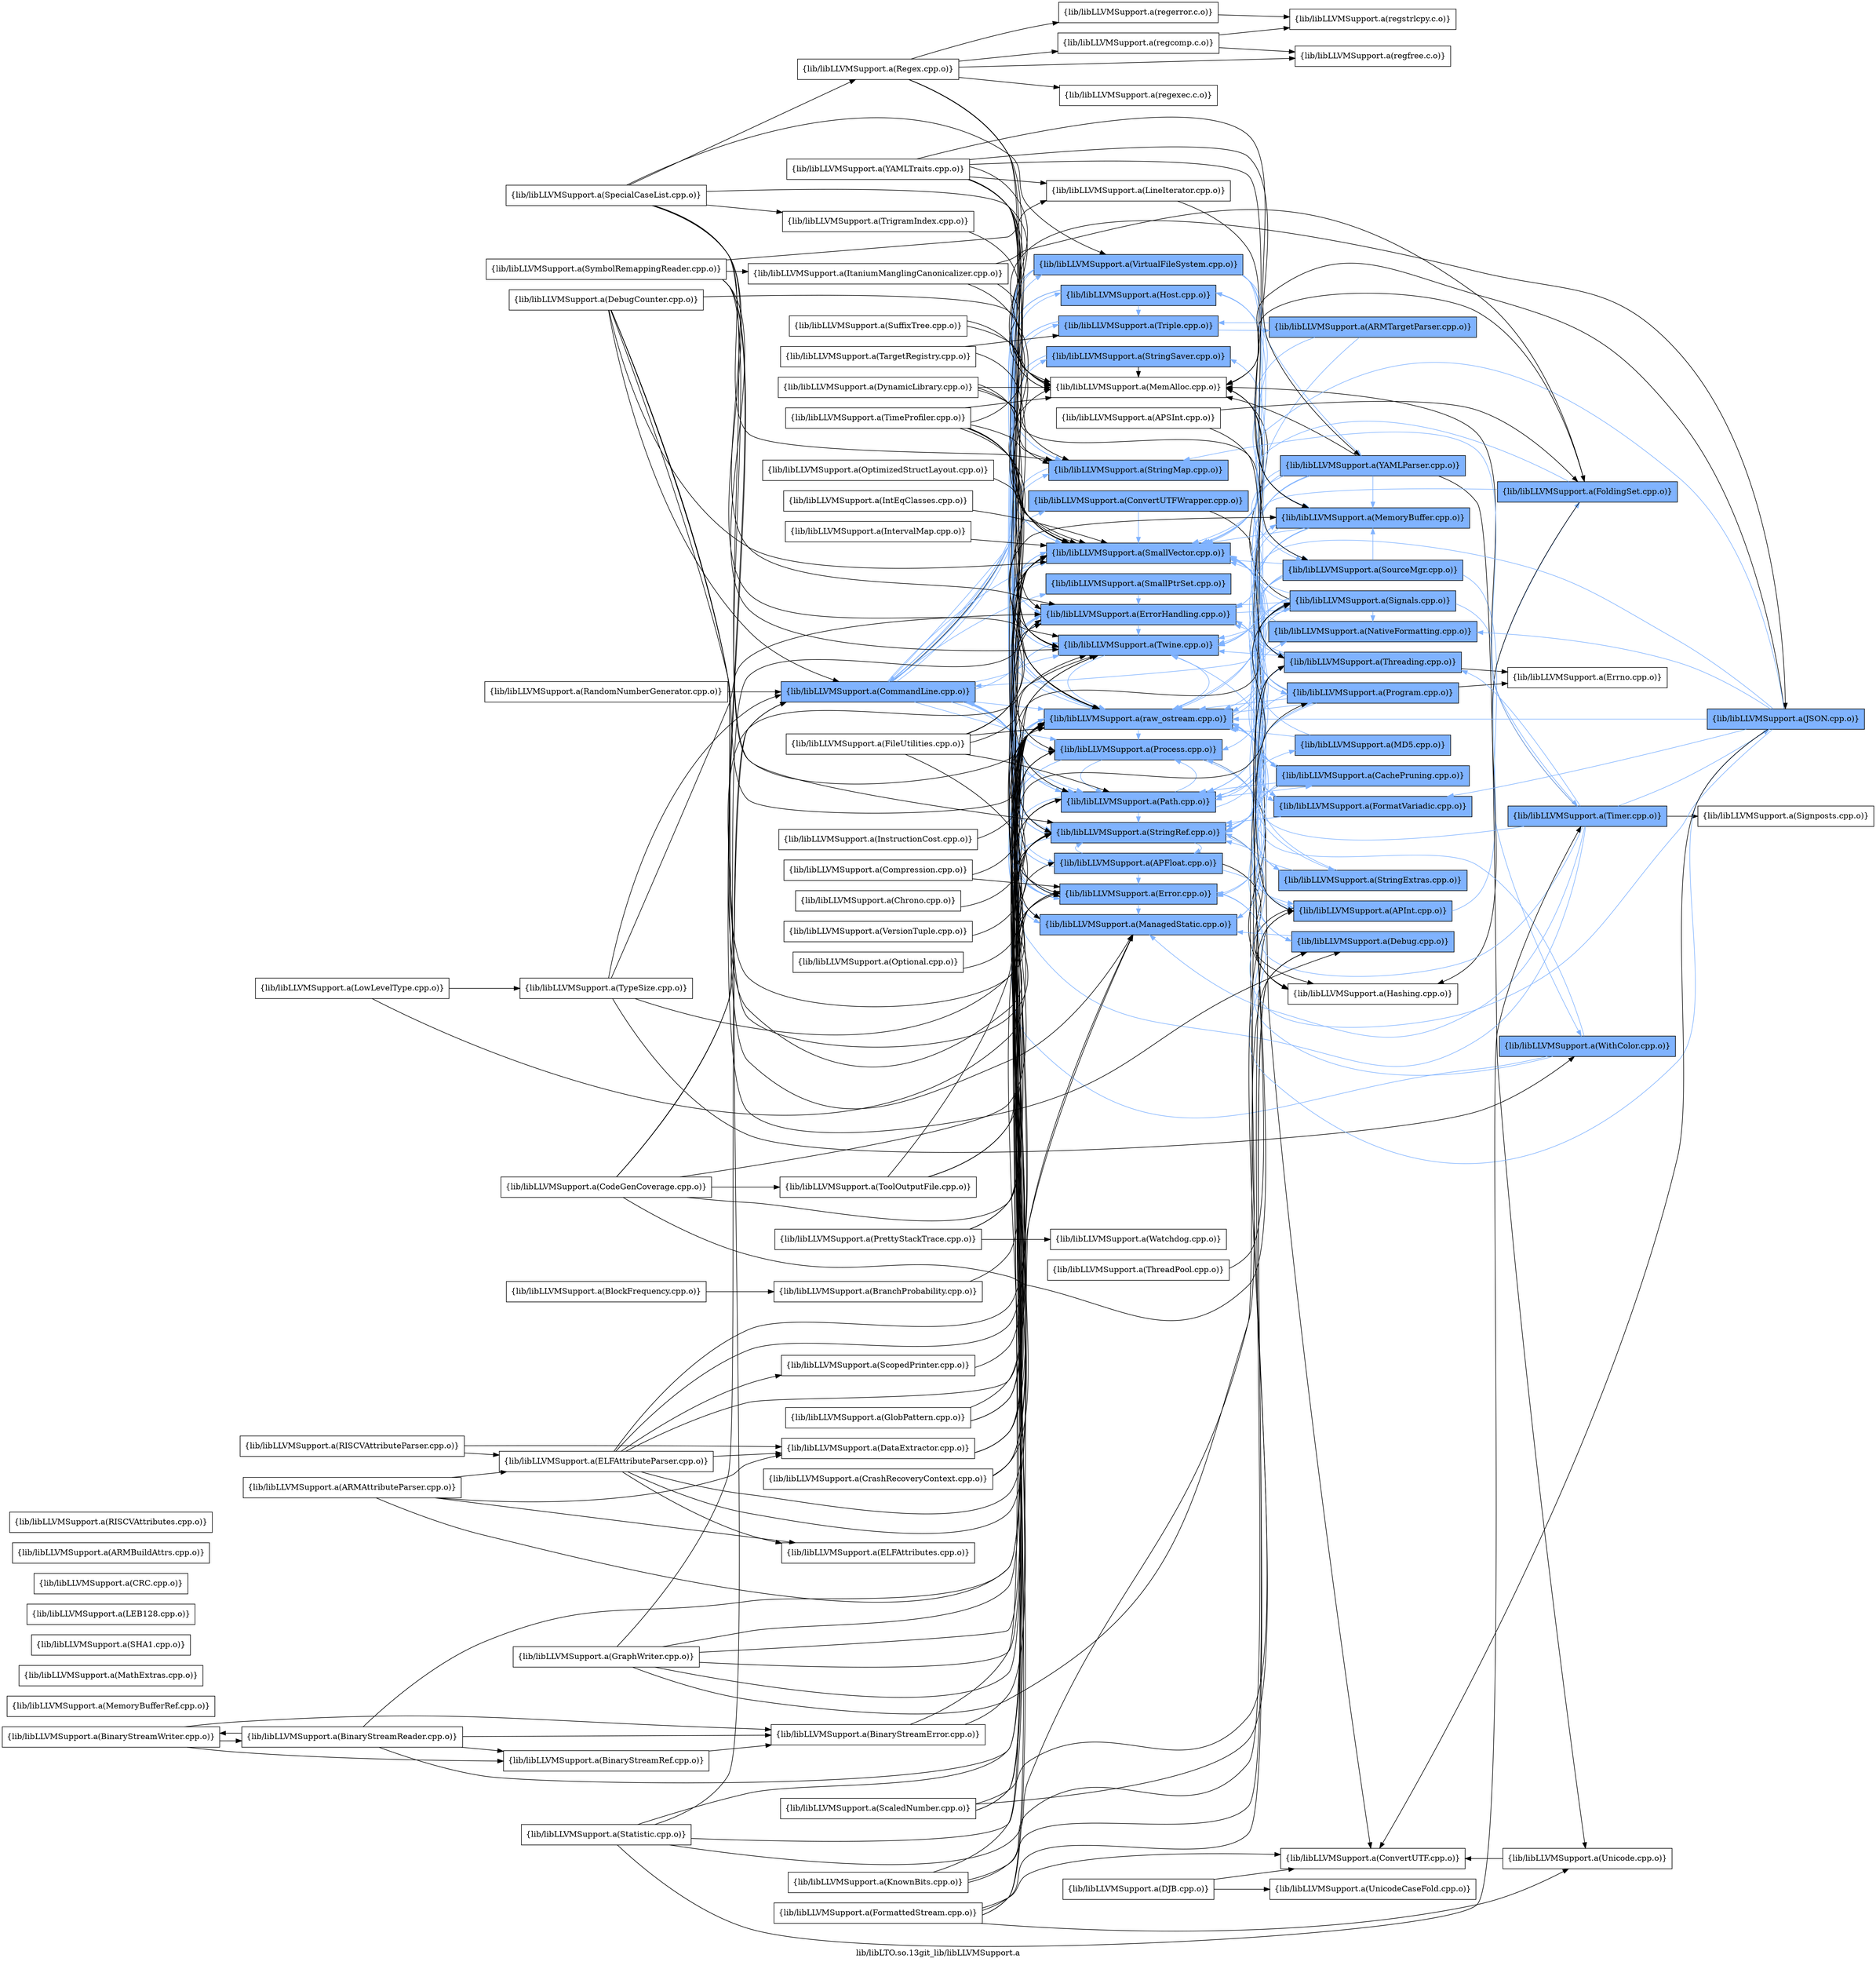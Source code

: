 digraph "lib/libLTO.so.13git_lib/libLLVMSupport.a" {
	label="lib/libLTO.so.13git_lib/libLLVMSupport.a";
	rankdir=LR;
	{ rank=same; Node0x560eadb33e38;  }
	{ rank=same; Node0x560eadb32808; Node0x560eadb35cd8; Node0x560eadb42a28; Node0x560eadb3d988; Node0x560eadb38668; Node0x560eadb37858; Node0x560eadb39e28; Node0x560eadb3be08; Node0x560eadb3cb78; Node0x560eadb3c358; Node0x560eadb4c9d8; Node0x560eadb3d078; Node0x560eadb3ca88; Node0x560eadb323a8; Node0x560eadb300f8; Node0x560eadb3a288; Node0x560eadb3a968; Node0x560eadb3ac38;  }
	{ rank=same; Node0x560eadb325d8; Node0x560eadb3f648; Node0x560eadb36868; Node0x560eadb36d18; Node0x560eadb3ca38; Node0x560eadb54598; Node0x560eadb3c4e8; Node0x560eadb309b8; Node0x560eadb3bae8; Node0x560eadb3b728; Node0x560eadb31728; Node0x560eadb3d1b8; Node0x560eadb3a788; Node0x560eadb3bc28; Node0x560eadb3aa58; Node0x560eadb3d2f8;  }
	{ rank=same; Node0x560eadb3eab8; Node0x560eadb3bb88; Node0x560eadb3c7b8; Node0x560eadb31cc8; Node0x560eadb32b28;  }
	{ rank=same; Node0x560eadb33e38;  }
	{ rank=same; Node0x560eadb32808; Node0x560eadb35cd8; Node0x560eadb42a28; Node0x560eadb3d988; Node0x560eadb38668; Node0x560eadb37858; Node0x560eadb39e28; Node0x560eadb3be08; Node0x560eadb3cb78; Node0x560eadb3c358; Node0x560eadb4c9d8; Node0x560eadb3d078; Node0x560eadb3ca88; Node0x560eadb323a8; Node0x560eadb300f8; Node0x560eadb3a288; Node0x560eadb3a968; Node0x560eadb3ac38;  }
	{ rank=same; Node0x560eadb325d8; Node0x560eadb3f648; Node0x560eadb36868; Node0x560eadb36d18; Node0x560eadb3ca38; Node0x560eadb54598; Node0x560eadb3c4e8; Node0x560eadb309b8; Node0x560eadb3bae8; Node0x560eadb3b728; Node0x560eadb31728; Node0x560eadb3d1b8; Node0x560eadb3a788; Node0x560eadb3bc28; Node0x560eadb3aa58; Node0x560eadb3d2f8;  }
	{ rank=same; Node0x560eadb3eab8; Node0x560eadb3bb88; Node0x560eadb3c7b8; Node0x560eadb31cc8; Node0x560eadb32b28;  }

	Node0x560eadb33e38 [shape=record,shape=box,group=1,style=filled,fillcolor="0.600000 0.5 1",label="{lib/libLLVMSupport.a(CommandLine.cpp.o)}"];
	Node0x560eadb33e38 -> Node0x560eadb32808[color="0.600000 0.5 1"];
	Node0x560eadb33e38 -> Node0x560eadb35cd8[color="0.600000 0.5 1"];
	Node0x560eadb33e38 -> Node0x560eadb42a28[color="0.600000 0.5 1"];
	Node0x560eadb33e38 -> Node0x560eadb3d988[color="0.600000 0.5 1"];
	Node0x560eadb33e38 -> Node0x560eadb38668[color="0.600000 0.5 1"];
	Node0x560eadb33e38 -> Node0x560eadb37858;
	Node0x560eadb33e38 -> Node0x560eadb39e28[color="0.600000 0.5 1"];
	Node0x560eadb33e38 -> Node0x560eadb3be08[color="0.600000 0.5 1"];
	Node0x560eadb33e38 -> Node0x560eadb3cb78[color="0.600000 0.5 1"];
	Node0x560eadb33e38 -> Node0x560eadb3c358[color="0.600000 0.5 1"];
	Node0x560eadb33e38 -> Node0x560eadb4c9d8[color="0.600000 0.5 1"];
	Node0x560eadb33e38 -> Node0x560eadb3d078[color="0.600000 0.5 1"];
	Node0x560eadb33e38 -> Node0x560eadb3ca88[color="0.600000 0.5 1"];
	Node0x560eadb33e38 -> Node0x560eadb323a8[color="0.600000 0.5 1"];
	Node0x560eadb33e38 -> Node0x560eadb300f8[color="0.600000 0.5 1"];
	Node0x560eadb33e38 -> Node0x560eadb3a288[color="0.600000 0.5 1"];
	Node0x560eadb33e38 -> Node0x560eadb3a968[color="0.600000 0.5 1"];
	Node0x560eadb33e38 -> Node0x560eadb3ac38[color="0.600000 0.5 1"];
	Node0x560eadb35cd8 [shape=record,shape=box,group=1,style=filled,fillcolor="0.600000 0.5 1",label="{lib/libLLVMSupport.a(Error.cpp.o)}"];
	Node0x560eadb35cd8 -> Node0x560eadb3d988[color="0.600000 0.5 1"];
	Node0x560eadb35cd8 -> Node0x560eadb38668[color="0.600000 0.5 1"];
	Node0x560eadb35cd8 -> Node0x560eadb3be08[color="0.600000 0.5 1"];
	Node0x560eadb35cd8 -> Node0x560eadb3ca88[color="0.600000 0.5 1"];
	Node0x560eadb35cd8 -> Node0x560eadb300f8[color="0.600000 0.5 1"];
	Node0x560eadb3d988 [shape=record,shape=box,group=1,style=filled,fillcolor="0.600000 0.5 1",label="{lib/libLLVMSupport.a(ErrorHandling.cpp.o)}"];
	Node0x560eadb3d988 -> Node0x560eadb36d18[color="0.600000 0.5 1"];
	Node0x560eadb3d988 -> Node0x560eadb3ca88[color="0.600000 0.5 1"];
	Node0x560eadb3d988 -> Node0x560eadb300f8[color="0.600000 0.5 1"];
	Node0x560eadb3d988 -> Node0x560eadb3ca38[color="0.600000 0.5 1"];
	Node0x560eadb37858 [shape=record,shape=box,group=0,label="{lib/libLLVMSupport.a(MemAlloc.cpp.o)}"];
	Node0x560eadb3bae8 [shape=record,shape=box,group=1,style=filled,fillcolor="0.600000 0.5 1",label="{lib/libLLVMSupport.a(MemoryBuffer.cpp.o)}"];
	Node0x560eadb3bae8 -> Node0x560eadb35cd8[color="0.600000 0.5 1"];
	Node0x560eadb3bae8 -> Node0x560eadb3be08[color="0.600000 0.5 1"];
	Node0x560eadb3bae8 -> Node0x560eadb3ca88[color="0.600000 0.5 1"];
	Node0x560eadb3bae8 -> Node0x560eadb3a968[color="0.600000 0.5 1"];
	Node0x560eadb3bae8 -> Node0x560eadb3ac38[color="0.600000 0.5 1"];
	Node0x560eadb3bae8 -> Node0x560eadb3bc28[color="0.600000 0.5 1"];
	Node0x560eadb3b818 [shape=record,shape=box,group=0,label="{lib/libLLVMSupport.a(MemoryBufferRef.cpp.o)}"];
	Node0x560eadb3be08 [shape=record,shape=box,group=1,style=filled,fillcolor="0.600000 0.5 1",label="{lib/libLLVMSupport.a(SmallVector.cpp.o)}"];
	Node0x560eadb3be08 -> Node0x560eadb3d988[color="0.600000 0.5 1"];
	Node0x560eadb3d2f8 [shape=record,shape=box,group=1,style=filled,fillcolor="0.600000 0.5 1",label="{lib/libLLVMSupport.a(StringExtras.cpp.o)}"];
	Node0x560eadb3d2f8 -> Node0x560eadb3be08[color="0.600000 0.5 1"];
	Node0x560eadb3d2f8 -> Node0x560eadb4c9d8[color="0.600000 0.5 1"];
	Node0x560eadb3d2f8 -> Node0x560eadb300f8[color="0.600000 0.5 1"];
	Node0x560eadb3cb78 [shape=record,shape=box,group=1,style=filled,fillcolor="0.600000 0.5 1",label="{lib/libLLVMSupport.a(StringMap.cpp.o)}"];
	Node0x560eadb3cb78 -> Node0x560eadb3d988[color="0.600000 0.5 1"];
	Node0x560eadb300f8 [shape=record,shape=box,group=1,style=filled,fillcolor="0.600000 0.5 1",label="{lib/libLLVMSupport.a(raw_ostream.cpp.o)}"];
	Node0x560eadb300f8 -> Node0x560eadb35cd8[color="0.600000 0.5 1"];
	Node0x560eadb300f8 -> Node0x560eadb3d988[color="0.600000 0.5 1"];
	Node0x560eadb300f8 -> Node0x560eadb3d1b8[color="0.600000 0.5 1"];
	Node0x560eadb300f8 -> Node0x560eadb3a788[color="0.600000 0.5 1"];
	Node0x560eadb300f8 -> Node0x560eadb3be08[color="0.600000 0.5 1"];
	Node0x560eadb300f8 -> Node0x560eadb3ca88[color="0.600000 0.5 1"];
	Node0x560eadb300f8 -> Node0x560eadb3a968[color="0.600000 0.5 1"];
	Node0x560eadb300f8 -> Node0x560eadb3ac38[color="0.600000 0.5 1"];
	Node0x560eadb300f8 -> Node0x560eadb3bc28[color="0.600000 0.5 1"];
	Node0x560eadb3f648 [shape=record,shape=box,group=1,style=filled,fillcolor="0.600000 0.5 1",label="{lib/libLLVMSupport.a(APInt.cpp.o)}"];
	Node0x560eadb3f648 -> Node0x560eadb3eab8[color="0.600000 0.5 1"];
	Node0x560eadb3f648 -> Node0x560eadb36868;
	Node0x560eadb3f648 -> Node0x560eadb3be08[color="0.600000 0.5 1"];
	Node0x560eadb3f648 -> Node0x560eadb300f8[color="0.600000 0.5 1"];
	Node0x560eadb4c9d8 [shape=record,shape=box,group=1,style=filled,fillcolor="0.600000 0.5 1",label="{lib/libLLVMSupport.a(StringRef.cpp.o)}"];
	Node0x560eadb4c9d8 -> Node0x560eadb35cd8[color="0.600000 0.5 1"];
	Node0x560eadb4c9d8 -> Node0x560eadb42a28[color="0.600000 0.5 1"];
	Node0x560eadb4c9d8 -> Node0x560eadb3f648[color="0.600000 0.5 1"];
	Node0x560eadb4c9d8 -> Node0x560eadb36868;
	Node0x560eadb4c9d8 -> Node0x560eadb3be08[color="0.600000 0.5 1"];
	Node0x560eadb3ca88 [shape=record,shape=box,group=1,style=filled,fillcolor="0.600000 0.5 1",label="{lib/libLLVMSupport.a(Twine.cpp.o)}"];
	Node0x560eadb3ca88 -> Node0x560eadb3be08[color="0.600000 0.5 1"];
	Node0x560eadb3ca88 -> Node0x560eadb300f8[color="0.600000 0.5 1"];
	Node0x560eadb3d078 [shape=record,shape=box,group=1,style=filled,fillcolor="0.600000 0.5 1",label="{lib/libLLVMSupport.a(Triple.cpp.o)}"];
	Node0x560eadb3d078 -> Node0x560eadb3be08[color="0.600000 0.5 1"];
	Node0x560eadb3d078 -> Node0x560eadb4c9d8[color="0.600000 0.5 1"];
	Node0x560eadb3d078 -> Node0x560eadb3c4e8[color="0.600000 0.5 1"];
	Node0x560eadb3d078 -> Node0x560eadb3ca88[color="0.600000 0.5 1"];
	Node0x560eadb42a28 [shape=record,shape=box,group=1,style=filled,fillcolor="0.600000 0.5 1",label="{lib/libLLVMSupport.a(APFloat.cpp.o)}"];
	Node0x560eadb42a28 -> Node0x560eadb35cd8[color="0.600000 0.5 1"];
	Node0x560eadb42a28 -> Node0x560eadb3f648[color="0.600000 0.5 1"];
	Node0x560eadb42a28 -> Node0x560eadb36868;
	Node0x560eadb42a28 -> Node0x560eadb3be08[color="0.600000 0.5 1"];
	Node0x560eadb42a28 -> Node0x560eadb4c9d8[color="0.600000 0.5 1"];
	Node0x560eadb42a28 -> Node0x560eadb300f8[color="0.600000 0.5 1"];
	Node0x560eadb35d28 [shape=record,shape=box,group=0,label="{lib/libLLVMSupport.a(KnownBits.cpp.o)}"];
	Node0x560eadb35d28 -> Node0x560eadb36d18;
	Node0x560eadb35d28 -> Node0x560eadb3f648;
	Node0x560eadb35d28 -> Node0x560eadb300f8;
	Node0x560eadb39e28 [shape=record,shape=box,group=1,style=filled,fillcolor="0.600000 0.5 1",label="{lib/libLLVMSupport.a(SmallPtrSet.cpp.o)}"];
	Node0x560eadb39e28 -> Node0x560eadb3d988[color="0.600000 0.5 1"];
	Node0x560eadb33258 [shape=record,shape=box,group=0,label="{lib/libLLVMSupport.a(TypeSize.cpp.o)}"];
	Node0x560eadb33258 -> Node0x560eadb33e38;
	Node0x560eadb33258 -> Node0x560eadb3d988;
	Node0x560eadb33258 -> Node0x560eadb31cc8;
	Node0x560eadb33258 -> Node0x560eadb300f8;
	Node0x560eadb36d18 [shape=record,shape=box,group=1,style=filled,fillcolor="0.600000 0.5 1",label="{lib/libLLVMSupport.a(Debug.cpp.o)}"];
	Node0x560eadb36d18 -> Node0x560eadb38668[color="0.600000 0.5 1"];
	Node0x560eadb36d18 -> Node0x560eadb300f8[color="0.600000 0.5 1"];
	Node0x560eadb38668 [shape=record,shape=box,group=1,style=filled,fillcolor="0.600000 0.5 1",label="{lib/libLLVMSupport.a(ManagedStatic.cpp.o)}"];
	Node0x560eadb38668 -> Node0x560eadb54598[color="0.600000 0.5 1"];
	Node0x560eadb3ee78 [shape=record,shape=box,group=0,label="{lib/libLLVMSupport.a(BranchProbability.cpp.o)}"];
	Node0x560eadb3ee78 -> Node0x560eadb300f8;
	Node0x560eadb38d48 [shape=record,shape=box,group=0,label="{lib/libLLVMSupport.a(LowLevelType.cpp.o)}"];
	Node0x560eadb38d48 -> Node0x560eadb33258;
	Node0x560eadb38d48 -> Node0x560eadb300f8;
	Node0x560eadb34ab8 [shape=record,shape=box,group=0,label="{lib/libLLVMSupport.a(CodeGenCoverage.cpp.o)}"];
	Node0x560eadb34ab8 -> Node0x560eadb3d988;
	Node0x560eadb34ab8 -> Node0x560eadb3b778;
	Node0x560eadb34ab8 -> Node0x560eadb3ca88;
	Node0x560eadb34ab8 -> Node0x560eadb300f8;
	Node0x560eadb34ab8 -> Node0x560eadb3ac38;
	Node0x560eadb34ab8 -> Node0x560eadb54598;
	Node0x560eadb3d488 [shape=record,shape=box,group=0,label="{lib/libLLVMSupport.a(GraphWriter.cpp.o)}"];
	Node0x560eadb3d488 -> Node0x560eadb33e38;
	Node0x560eadb3d488 -> Node0x560eadb4c9d8;
	Node0x560eadb3d488 -> Node0x560eadb3ca88;
	Node0x560eadb3d488 -> Node0x560eadb300f8;
	Node0x560eadb3d488 -> Node0x560eadb3a968;
	Node0x560eadb3d488 -> Node0x560eadb3bc28;
	Node0x560eadb43a68 [shape=record,shape=box,group=0,label="{lib/libLLVMSupport.a(DynamicLibrary.cpp.o)}"];
	Node0x560eadb43a68 -> Node0x560eadb38668;
	Node0x560eadb43a68 -> Node0x560eadb37858;
	Node0x560eadb43a68 -> Node0x560eadb3cb78;
	Node0x560eadb43a68 -> Node0x560eadb54598;
	Node0x560eadb36868 [shape=record,shape=box,group=0,label="{lib/libLLVMSupport.a(Hashing.cpp.o)}"];
	Node0x560eadb3aa58 [shape=record,shape=box,group=1,style=filled,fillcolor="0.600000 0.5 1",label="{lib/libLLVMSupport.a(MD5.cpp.o)}"];
	Node0x560eadb3aa58 -> Node0x560eadb3be08[color="0.600000 0.5 1"];
	Node0x560eadb3aa58 -> Node0x560eadb300f8[color="0.600000 0.5 1"];
	Node0x560eadb3d5c8 [shape=record,shape=box,group=0,label="{lib/libLLVMSupport.a(TargetRegistry.cpp.o)}"];
	Node0x560eadb3d5c8 -> Node0x560eadb3d078;
	Node0x560eadb3d5c8 -> Node0x560eadb300f8;
	Node0x560eadb3c358 [shape=record,shape=box,group=1,style=filled,fillcolor="0.600000 0.5 1",label="{lib/libLLVMSupport.a(StringSaver.cpp.o)}"];
	Node0x560eadb3c358 -> Node0x560eadb37858;
	Node0x560eadb3c358 -> Node0x560eadb3be08[color="0.600000 0.5 1"];
	Node0x560eadb3c358 -> Node0x560eadb4c9d8[color="0.600000 0.5 1"];
	Node0x560eadb3eab8 [shape=record,shape=box,group=1,style=filled,fillcolor="0.600000 0.5 1",label="{lib/libLLVMSupport.a(FoldingSet.cpp.o)}"];
	Node0x560eadb3eab8 -> Node0x560eadb3d988[color="0.600000 0.5 1"];
	Node0x560eadb3eab8 -> Node0x560eadb36868;
	Node0x560eadb3eab8 -> Node0x560eadb37858;
	Node0x560eadb3eab8 -> Node0x560eadb3be08[color="0.600000 0.5 1"];
	Node0x560eadb3c538 [shape=record,shape=box,group=0,label="{lib/libLLVMSupport.a(FormattedStream.cpp.o)}"];
	Node0x560eadb3c538 -> Node0x560eadb325d8;
	Node0x560eadb3c538 -> Node0x560eadb36d18;
	Node0x560eadb3c538 -> Node0x560eadb3be08;
	Node0x560eadb3c538 -> Node0x560eadb32b28;
	Node0x560eadb3c538 -> Node0x560eadb300f8;
	Node0x560eadb42ed8 [shape=record,shape=box,group=0,label="{lib/libLLVMSupport.a(Regex.cpp.o)}"];
	Node0x560eadb42ed8 -> Node0x560eadb3be08;
	Node0x560eadb42ed8 -> Node0x560eadb4c9d8;
	Node0x560eadb42ed8 -> Node0x560eadb3ca88;
	Node0x560eadb42ed8 -> Node0x560eadb2fbf8;
	Node0x560eadb42ed8 -> Node0x560eadb30328;
	Node0x560eadb42ed8 -> Node0x560eadb30a08;
	Node0x560eadb42ed8 -> Node0x560eadb42b68;
	Node0x560eadb36f48 [shape=record,shape=box,group=0,label="{lib/libLLVMSupport.a(InstructionCost.cpp.o)}"];
	Node0x560eadb36f48 -> Node0x560eadb300f8;
	Node0x560eadb3a968 [shape=record,shape=box,group=1,style=filled,fillcolor="0.600000 0.5 1",label="{lib/libLLVMSupport.a(Path.cpp.o)}"];
	Node0x560eadb3a968 -> Node0x560eadb309b8[color="0.600000 0.5 1"];
	Node0x560eadb3a968 -> Node0x560eadb35cd8[color="0.600000 0.5 1"];
	Node0x560eadb3a968 -> Node0x560eadb3aa58[color="0.600000 0.5 1"];
	Node0x560eadb3a968 -> Node0x560eadb3be08[color="0.600000 0.5 1"];
	Node0x560eadb3a968 -> Node0x560eadb4c9d8[color="0.600000 0.5 1"];
	Node0x560eadb3a968 -> Node0x560eadb3ca88[color="0.600000 0.5 1"];
	Node0x560eadb3a968 -> Node0x560eadb3ac38[color="0.600000 0.5 1"];
	Node0x560eadb3a968 -> Node0x560eadb3ca38[color="0.600000 0.5 1"];
	Node0x560eadb3b728 [shape=record,shape=box,group=1,style=filled,fillcolor="0.600000 0.5 1",label="{lib/libLLVMSupport.a(SourceMgr.cpp.o)}"];
	Node0x560eadb3b728 -> Node0x560eadb3bae8[color="0.600000 0.5 1"];
	Node0x560eadb3b728 -> Node0x560eadb3be08[color="0.600000 0.5 1"];
	Node0x560eadb3b728 -> Node0x560eadb4c9d8[color="0.600000 0.5 1"];
	Node0x560eadb3b728 -> Node0x560eadb3ca88[color="0.600000 0.5 1"];
	Node0x560eadb3b728 -> Node0x560eadb31cc8[color="0.600000 0.5 1"];
	Node0x560eadb3b728 -> Node0x560eadb300f8[color="0.600000 0.5 1"];
	Node0x560eadb3b728 -> Node0x560eadb3a968[color="0.600000 0.5 1"];
	Node0x560eadb3b778 [shape=record,shape=box,group=0,label="{lib/libLLVMSupport.a(ToolOutputFile.cpp.o)}"];
	Node0x560eadb3b778 -> Node0x560eadb300f8;
	Node0x560eadb3b778 -> Node0x560eadb3a968;
	Node0x560eadb3b778 -> Node0x560eadb3ca38;
	Node0x560eadb2fd38 [shape=record,shape=box,group=0,label="{lib/libLLVMSupport.a(Chrono.cpp.o)}"];
	Node0x560eadb2fd38 -> Node0x560eadb300f8;
	Node0x560eadb39ba8 [shape=record,shape=box,group=0,label="{lib/libLLVMSupport.a(PrettyStackTrace.cpp.o)}"];
	Node0x560eadb39ba8 -> Node0x560eadb3be08;
	Node0x560eadb39ba8 -> Node0x560eadb300f8;
	Node0x560eadb39ba8 -> Node0x560eadb55218;
	Node0x560eadb3adc8 [shape=record,shape=box,group=0,label="{lib/libLLVMSupport.a(TimeProfiler.cpp.o)}"];
	Node0x560eadb3adc8 -> Node0x560eadb35cd8;
	Node0x560eadb3adc8 -> Node0x560eadb37858;
	Node0x560eadb3adc8 -> Node0x560eadb3be08;
	Node0x560eadb3adc8 -> Node0x560eadb3cb78;
	Node0x560eadb3adc8 -> Node0x560eadb3a0a8;
	Node0x560eadb3adc8 -> Node0x560eadb3ca88;
	Node0x560eadb3adc8 -> Node0x560eadb300f8;
	Node0x560eadb3adc8 -> Node0x560eadb3a968;
	Node0x560eadb3adc8 -> Node0x560eadb3ac38;
	Node0x560eadb3bb88 [shape=record,shape=box,group=1,style=filled,fillcolor="0.600000 0.5 1",label="{lib/libLLVMSupport.a(Timer.cpp.o)}"];
	Node0x560eadb3bb88 -> Node0x560eadb33e38[color="0.600000 0.5 1"];
	Node0x560eadb3bb88 -> Node0x560eadb38668[color="0.600000 0.5 1"];
	Node0x560eadb3bb88 -> Node0x560eadb37858;
	Node0x560eadb3bb88 -> Node0x560eadb3cb78[color="0.600000 0.5 1"];
	Node0x560eadb3bb88 -> Node0x560eadb3a0a8[color="0.600000 0.5 1"];
	Node0x560eadb3bb88 -> Node0x560eadb3b188;
	Node0x560eadb3bb88 -> Node0x560eadb300f8[color="0.600000 0.5 1"];
	Node0x560eadb3bb88 -> Node0x560eadb3ac38[color="0.600000 0.5 1"];
	Node0x560eadb3bb88 -> Node0x560eadb54598[color="0.600000 0.5 1"];
	Node0x560eadb3b048 [shape=record,shape=box,group=0,label="{lib/libLLVMSupport.a(Statistic.cpp.o)}"];
	Node0x560eadb3b048 -> Node0x560eadb33e38;
	Node0x560eadb3b048 -> Node0x560eadb38668;
	Node0x560eadb3b048 -> Node0x560eadb3bb88;
	Node0x560eadb3b048 -> Node0x560eadb300f8;
	Node0x560eadb3b048 -> Node0x560eadb54598;
	Node0x560eadb54598 [shape=record,shape=box,group=1,style=filled,fillcolor="0.600000 0.5 1",label="{lib/libLLVMSupport.a(Threading.cpp.o)}"];
	Node0x560eadb54598 -> Node0x560eadb3d988[color="0.600000 0.5 1"];
	Node0x560eadb54598 -> Node0x560eadb37858;
	Node0x560eadb54598 -> Node0x560eadb3be08[color="0.600000 0.5 1"];
	Node0x560eadb54598 -> Node0x560eadb4c9d8[color="0.600000 0.5 1"];
	Node0x560eadb54598 -> Node0x560eadb3ca88[color="0.600000 0.5 1"];
	Node0x560eadb54598 -> Node0x560eadb3a288[color="0.600000 0.5 1"];
	Node0x560eadb54598 -> Node0x560eadb3c7b8;
	Node0x560eadb3d1b8 [shape=record,shape=box,group=1,style=filled,fillcolor="0.600000 0.5 1",label="{lib/libLLVMSupport.a(FormatVariadic.cpp.o)}"];
	Node0x560eadb3d1b8 -> Node0x560eadb3be08[color="0.600000 0.5 1"];
	Node0x560eadb3d1b8 -> Node0x560eadb4c9d8[color="0.600000 0.5 1"];
	Node0x560eadb3a788 [shape=record,shape=box,group=1,style=filled,fillcolor="0.600000 0.5 1",label="{lib/libLLVMSupport.a(NativeFormatting.cpp.o)}"];
	Node0x560eadb3a788 -> Node0x560eadb3be08[color="0.600000 0.5 1"];
	Node0x560eadb3a788 -> Node0x560eadb300f8[color="0.600000 0.5 1"];
	Node0x560eadb3a288 [shape=record,shape=box,group=1,style=filled,fillcolor="0.600000 0.5 1",label="{lib/libLLVMSupport.a(Host.cpp.o)}"];
	Node0x560eadb3a288 -> Node0x560eadb37858;
	Node0x560eadb3a288 -> Node0x560eadb3bae8[color="0.600000 0.5 1"];
	Node0x560eadb3a288 -> Node0x560eadb3cb78[color="0.600000 0.5 1"];
	Node0x560eadb3a288 -> Node0x560eadb4c9d8[color="0.600000 0.5 1"];
	Node0x560eadb3a288 -> Node0x560eadb3d078[color="0.600000 0.5 1"];
	Node0x560eadb3a288 -> Node0x560eadb300f8[color="0.600000 0.5 1"];
	Node0x560eadb36d68 [shape=record,shape=box,group=0,label="{lib/libLLVMSupport.a(IntEqClasses.cpp.o)}"];
	Node0x560eadb36d68 -> Node0x560eadb3be08;
	Node0x560eadb37588 [shape=record,shape=box,group=0,label="{lib/libLLVMSupport.a(MathExtras.cpp.o)}"];
	Node0x560eadb34b58 [shape=record,shape=box,group=0,label="{lib/libLLVMSupport.a(IntervalMap.cpp.o)}"];
	Node0x560eadb34b58 -> Node0x560eadb3be08;
	Node0x560eadb3f0a8 [shape=record,shape=box,group=0,label="{lib/libLLVMSupport.a(BlockFrequency.cpp.o)}"];
	Node0x560eadb3f0a8 -> Node0x560eadb3ee78;
	Node0x560eadb3ae18 [shape=record,shape=box,group=0,label="{lib/libLLVMSupport.a(ScaledNumber.cpp.o)}"];
	Node0x560eadb3ae18 -> Node0x560eadb36d18;
	Node0x560eadb3ae18 -> Node0x560eadb42a28;
	Node0x560eadb3ae18 -> Node0x560eadb3f648;
	Node0x560eadb3ae18 -> Node0x560eadb300f8;
	Node0x560eadb30ff8 [shape=record,shape=box,group=0,label="{lib/libLLVMSupport.a(YAMLTraits.cpp.o)}"];
	Node0x560eadb30ff8 -> Node0x560eadb3d988;
	Node0x560eadb30ff8 -> Node0x560eadb38c08;
	Node0x560eadb30ff8 -> Node0x560eadb37858;
	Node0x560eadb30ff8 -> Node0x560eadb3bae8;
	Node0x560eadb30ff8 -> Node0x560eadb3be08;
	Node0x560eadb30ff8 -> Node0x560eadb3b728;
	Node0x560eadb30ff8 -> Node0x560eadb3cb78;
	Node0x560eadb30ff8 -> Node0x560eadb4c9d8;
	Node0x560eadb30ff8 -> Node0x560eadb3ca88;
	Node0x560eadb30ff8 -> Node0x560eadb31728;
	Node0x560eadb30ff8 -> Node0x560eadb300f8;
	Node0x560eadb38c08 [shape=record,shape=box,group=0,label="{lib/libLLVMSupport.a(LineIterator.cpp.o)}"];
	Node0x560eadb38c08 -> Node0x560eadb3bae8;
	Node0x560eadb36598 [shape=record,shape=box,group=0,label="{lib/libLLVMSupport.a(DebugCounter.cpp.o)}"];
	Node0x560eadb36598 -> Node0x560eadb33e38;
	Node0x560eadb36598 -> Node0x560eadb36d18;
	Node0x560eadb36598 -> Node0x560eadb38668;
	Node0x560eadb36598 -> Node0x560eadb37858;
	Node0x560eadb36598 -> Node0x560eadb3be08;
	Node0x560eadb36598 -> Node0x560eadb4c9d8;
	Node0x560eadb36598 -> Node0x560eadb300f8;
	Node0x560eadb4d658 [shape=record,shape=box,group=0,label="{lib/libLLVMSupport.a(SuffixTree.cpp.o)}"];
	Node0x560eadb4d658 -> Node0x560eadb37858;
	Node0x560eadb4d658 -> Node0x560eadb3be08;
	Node0x560eadb31cc8 [shape=record,shape=box,group=1,style=filled,fillcolor="0.600000 0.5 1",label="{lib/libLLVMSupport.a(WithColor.cpp.o)}"];
	Node0x560eadb31cc8 -> Node0x560eadb33e38[color="0.600000 0.5 1"];
	Node0x560eadb31cc8 -> Node0x560eadb35cd8[color="0.600000 0.5 1"];
	Node0x560eadb31cc8 -> Node0x560eadb300f8[color="0.600000 0.5 1"];
	Node0x560eadb3a738 [shape=record,shape=box,group=0,label="{lib/libLLVMSupport.a(SHA1.cpp.o)}"];
	Node0x560eadb3a878 [shape=record,shape=box,group=0,label="{lib/libLLVMSupport.a(ThreadPool.cpp.o)}"];
	Node0x560eadb3a878 -> Node0x560eadb54598;
	Node0x560eadb309b8 [shape=record,shape=box,group=1,style=filled,fillcolor="0.600000 0.5 1",label="{lib/libLLVMSupport.a(CachePruning.cpp.o)}"];
	Node0x560eadb309b8 -> Node0x560eadb35cd8[color="0.600000 0.5 1"];
	Node0x560eadb309b8 -> Node0x560eadb3d988[color="0.600000 0.5 1"];
	Node0x560eadb309b8 -> Node0x560eadb3be08[color="0.600000 0.5 1"];
	Node0x560eadb309b8 -> Node0x560eadb4c9d8[color="0.600000 0.5 1"];
	Node0x560eadb309b8 -> Node0x560eadb3ca88[color="0.600000 0.5 1"];
	Node0x560eadb309b8 -> Node0x560eadb300f8[color="0.600000 0.5 1"];
	Node0x560eadb309b8 -> Node0x560eadb3a968[color="0.600000 0.5 1"];
	Node0x560eadb3de88 [shape=record,shape=box,group=0,label="{lib/libLLVMSupport.a(FileUtilities.cpp.o)}"];
	Node0x560eadb3de88 -> Node0x560eadb35cd8;
	Node0x560eadb3de88 -> Node0x560eadb3bae8;
	Node0x560eadb3de88 -> Node0x560eadb3be08;
	Node0x560eadb3de88 -> Node0x560eadb3ca88;
	Node0x560eadb3de88 -> Node0x560eadb300f8;
	Node0x560eadb3de88 -> Node0x560eadb3a968;
	Node0x560eadb33ac8 [shape=record,shape=box,group=0,label="{lib/libLLVMSupport.a(Compression.cpp.o)}"];
	Node0x560eadb33ac8 -> Node0x560eadb35cd8;
	Node0x560eadb33ac8 -> Node0x560eadb3be08;
	Node0x560eadb3ca38 [shape=record,shape=box,group=1,style=filled,fillcolor="0.600000 0.5 1",label="{lib/libLLVMSupport.a(Signals.cpp.o)}"];
	Node0x560eadb3ca38 -> Node0x560eadb33e38[color="0.600000 0.5 1"];
	Node0x560eadb3ca38 -> Node0x560eadb3d988[color="0.600000 0.5 1"];
	Node0x560eadb3ca38 -> Node0x560eadb3d1b8[color="0.600000 0.5 1"];
	Node0x560eadb3ca38 -> Node0x560eadb38668[color="0.600000 0.5 1"];
	Node0x560eadb3ca38 -> Node0x560eadb37858;
	Node0x560eadb3ca38 -> Node0x560eadb3bae8[color="0.600000 0.5 1"];
	Node0x560eadb3ca38 -> Node0x560eadb3a788[color="0.600000 0.5 1"];
	Node0x560eadb3ca38 -> Node0x560eadb3be08[color="0.600000 0.5 1"];
	Node0x560eadb3ca38 -> Node0x560eadb4c9d8[color="0.600000 0.5 1"];
	Node0x560eadb3ca38 -> Node0x560eadb3bb88[color="0.600000 0.5 1"];
	Node0x560eadb3ca38 -> Node0x560eadb3ca88[color="0.600000 0.5 1"];
	Node0x560eadb3ca38 -> Node0x560eadb300f8[color="0.600000 0.5 1"];
	Node0x560eadb3ca38 -> Node0x560eadb3a968[color="0.600000 0.5 1"];
	Node0x560eadb3ca38 -> Node0x560eadb3bc28[color="0.600000 0.5 1"];
	Node0x560eadb3ca38 -> Node0x560eadb54598[color="0.600000 0.5 1"];
	Node0x560eadb39338 [shape=record,shape=box,group=0,label="{lib/libLLVMSupport.a(LEB128.cpp.o)}"];
	Node0x560eadb32ee8 [shape=record,shape=box,group=0,label="{lib/libLLVMSupport.a(CRC.cpp.o)}"];
	Node0x560eadb3ac38 [shape=record,shape=box,group=1,style=filled,fillcolor="0.600000 0.5 1",label="{lib/libLLVMSupport.a(Process.cpp.o)}"];
	Node0x560eadb3ac38 -> Node0x560eadb35cd8[color="0.600000 0.5 1"];
	Node0x560eadb3ac38 -> Node0x560eadb36868;
	Node0x560eadb3ac38 -> Node0x560eadb38668[color="0.600000 0.5 1"];
	Node0x560eadb3ac38 -> Node0x560eadb3be08[color="0.600000 0.5 1"];
	Node0x560eadb3ac38 -> Node0x560eadb3d2f8[color="0.600000 0.5 1"];
	Node0x560eadb3ac38 -> Node0x560eadb3a968[color="0.600000 0.5 1"];
	Node0x560eadb32808 [shape=record,shape=box,group=1,style=filled,fillcolor="0.600000 0.5 1",label="{lib/libLLVMSupport.a(ConvertUTFWrapper.cpp.o)}"];
	Node0x560eadb32808 -> Node0x560eadb325d8;
	Node0x560eadb32808 -> Node0x560eadb3be08[color="0.600000 0.5 1"];
	Node0x560eadb323a8 [shape=record,shape=box,group=1,style=filled,fillcolor="0.600000 0.5 1",label="{lib/libLLVMSupport.a(VirtualFileSystem.cpp.o)}"];
	Node0x560eadb323a8 -> Node0x560eadb309b8[color="0.600000 0.5 1"];
	Node0x560eadb323a8 -> Node0x560eadb33e38[color="0.600000 0.5 1"];
	Node0x560eadb323a8 -> Node0x560eadb35cd8[color="0.600000 0.5 1"];
	Node0x560eadb323a8 -> Node0x560eadb37858;
	Node0x560eadb323a8 -> Node0x560eadb3bae8[color="0.600000 0.5 1"];
	Node0x560eadb323a8 -> Node0x560eadb3be08[color="0.600000 0.5 1"];
	Node0x560eadb323a8 -> Node0x560eadb3b728[color="0.600000 0.5 1"];
	Node0x560eadb323a8 -> Node0x560eadb3cb78[color="0.600000 0.5 1"];
	Node0x560eadb323a8 -> Node0x560eadb4c9d8[color="0.600000 0.5 1"];
	Node0x560eadb323a8 -> Node0x560eadb3ca88[color="0.600000 0.5 1"];
	Node0x560eadb323a8 -> Node0x560eadb31728[color="0.600000 0.5 1"];
	Node0x560eadb323a8 -> Node0x560eadb300f8[color="0.600000 0.5 1"];
	Node0x560eadb323a8 -> Node0x560eadb3a968[color="0.600000 0.5 1"];
	Node0x560eadb325d8 [shape=record,shape=box,group=0,label="{lib/libLLVMSupport.a(ConvertUTF.cpp.o)}"];
	Node0x560eadb32b28 [shape=record,shape=box,group=0,label="{lib/libLLVMSupport.a(Unicode.cpp.o)}"];
	Node0x560eadb32b28 -> Node0x560eadb325d8;
	Node0x560eadb3bc28 [shape=record,shape=box,group=1,style=filled,fillcolor="0.600000 0.5 1",label="{lib/libLLVMSupport.a(Program.cpp.o)}"];
	Node0x560eadb3bc28 -> Node0x560eadb37858;
	Node0x560eadb3bc28 -> Node0x560eadb3be08[color="0.600000 0.5 1"];
	Node0x560eadb3bc28 -> Node0x560eadb3d2f8[color="0.600000 0.5 1"];
	Node0x560eadb3bc28 -> Node0x560eadb3c358[color="0.600000 0.5 1"];
	Node0x560eadb3bc28 -> Node0x560eadb4c9d8[color="0.600000 0.5 1"];
	Node0x560eadb3bc28 -> Node0x560eadb300f8[color="0.600000 0.5 1"];
	Node0x560eadb3bc28 -> Node0x560eadb3a968[color="0.600000 0.5 1"];
	Node0x560eadb3bc28 -> Node0x560eadb3c7b8;
	Node0x560eadb55218 [shape=record,shape=box,group=0,label="{lib/libLLVMSupport.a(Watchdog.cpp.o)}"];
	Node0x560eadb43158 [shape=record,shape=box,group=0,label="{lib/libLLVMSupport.a(RandomNumberGenerator.cpp.o)}"];
	Node0x560eadb43158 -> Node0x560eadb33e38;
	Node0x560eadb2fbf8 [shape=record,shape=box,group=0,label="{lib/libLLVMSupport.a(regcomp.c.o)}"];
	Node0x560eadb2fbf8 -> Node0x560eadb42b68;
	Node0x560eadb2fbf8 -> Node0x560eadb43388;
	Node0x560eadb30328 [shape=record,shape=box,group=0,label="{lib/libLLVMSupport.a(regerror.c.o)}"];
	Node0x560eadb30328 -> Node0x560eadb43388;
	Node0x560eadb30a08 [shape=record,shape=box,group=0,label="{lib/libLLVMSupport.a(regexec.c.o)}"];
	Node0x560eadb42b68 [shape=record,shape=box,group=0,label="{lib/libLLVMSupport.a(regfree.c.o)}"];
	Node0x560eadb3a0a8 [shape=record,shape=box,group=1,style=filled,fillcolor="0.600000 0.5 1",label="{lib/libLLVMSupport.a(JSON.cpp.o)}"];
	Node0x560eadb3a0a8 -> Node0x560eadb325d8;
	Node0x560eadb3a0a8 -> Node0x560eadb35cd8[color="0.600000 0.5 1"];
	Node0x560eadb3a0a8 -> Node0x560eadb3d1b8[color="0.600000 0.5 1"];
	Node0x560eadb3a0a8 -> Node0x560eadb37858;
	Node0x560eadb3a0a8 -> Node0x560eadb3a788[color="0.600000 0.5 1"];
	Node0x560eadb3a0a8 -> Node0x560eadb3be08[color="0.600000 0.5 1"];
	Node0x560eadb3a0a8 -> Node0x560eadb4c9d8[color="0.600000 0.5 1"];
	Node0x560eadb3a0a8 -> Node0x560eadb3ca88[color="0.600000 0.5 1"];
	Node0x560eadb3a0a8 -> Node0x560eadb300f8[color="0.600000 0.5 1"];
	Node0x560eadb3b188 [shape=record,shape=box,group=0,label="{lib/libLLVMSupport.a(Signposts.cpp.o)}"];
	Node0x560eadb3c4e8 [shape=record,shape=box,group=1,style=filled,fillcolor="0.600000 0.5 1",label="{lib/libLLVMSupport.a(ARMTargetParser.cpp.o)}"];
	Node0x560eadb3c4e8 -> Node0x560eadb3be08[color="0.600000 0.5 1"];
	Node0x560eadb3c4e8 -> Node0x560eadb4c9d8[color="0.600000 0.5 1"];
	Node0x560eadb3c4e8 -> Node0x560eadb3d078[color="0.600000 0.5 1"];
	Node0x560eadb31728 [shape=record,shape=box,group=1,style=filled,fillcolor="0.600000 0.5 1",label="{lib/libLLVMSupport.a(YAMLParser.cpp.o)}"];
	Node0x560eadb31728 -> Node0x560eadb3d988[color="0.600000 0.5 1"];
	Node0x560eadb31728 -> Node0x560eadb37858;
	Node0x560eadb31728 -> Node0x560eadb3bae8[color="0.600000 0.5 1"];
	Node0x560eadb31728 -> Node0x560eadb3be08[color="0.600000 0.5 1"];
	Node0x560eadb31728 -> Node0x560eadb3b728[color="0.600000 0.5 1"];
	Node0x560eadb31728 -> Node0x560eadb4c9d8[color="0.600000 0.5 1"];
	Node0x560eadb31728 -> Node0x560eadb32b28;
	Node0x560eadb31728 -> Node0x560eadb300f8[color="0.600000 0.5 1"];
	Node0x560eadb30878 [shape=record,shape=box,group=0,label="{lib/libLLVMSupport.a(VersionTuple.cpp.o)}"];
	Node0x560eadb30878 -> Node0x560eadb300f8;
	Node0x560eadb43388 [shape=record,shape=box,group=0,label="{lib/libLLVMSupport.a(regstrlcpy.c.o)}"];
	Node0x560eadb3b8b8 [shape=record,shape=box,group=0,label="{lib/libLLVMSupport.a(CrashRecoveryContext.cpp.o)}"];
	Node0x560eadb3b8b8 -> Node0x560eadb38668;
	Node0x560eadb3b8b8 -> Node0x560eadb3ac38;
	Node0x560eadb3b8b8 -> Node0x560eadb3ca38;
	Node0x560eadb3c7b8 [shape=record,shape=box,group=0,label="{lib/libLLVMSupport.a(Errno.cpp.o)}"];
	Node0x560eadb4c5c8 [shape=record,shape=box,group=0,label="{lib/libLLVMSupport.a(DJB.cpp.o)}"];
	Node0x560eadb4c5c8 -> Node0x560eadb325d8;
	Node0x560eadb4c5c8 -> Node0x560eadb4c0c8;
	Node0x560eadb4c0c8 [shape=record,shape=box,group=0,label="{lib/libLLVMSupport.a(UnicodeCaseFold.cpp.o)}"];
	Node0x560eadb4fa48 [shape=record,shape=box,group=0,label="{lib/libLLVMSupport.a(BinaryStreamWriter.cpp.o)}"];
	Node0x560eadb4fa48 -> Node0x560eadb3c3a8;
	Node0x560eadb4fa48 -> Node0x560eadb3bef8;
	Node0x560eadb4fa48 -> Node0x560eadb3af08;
	Node0x560eadb3c3a8 [shape=record,shape=box,group=0,label="{lib/libLLVMSupport.a(BinaryStreamRef.cpp.o)}"];
	Node0x560eadb3c3a8 -> Node0x560eadb3bef8;
	Node0x560eadb3bef8 [shape=record,shape=box,group=0,label="{lib/libLLVMSupport.a(BinaryStreamError.cpp.o)}"];
	Node0x560eadb3bef8 -> Node0x560eadb35cd8;
	Node0x560eadb3bef8 -> Node0x560eadb300f8;
	Node0x560eadb3af08 [shape=record,shape=box,group=0,label="{lib/libLLVMSupport.a(BinaryStreamReader.cpp.o)}"];
	Node0x560eadb3af08 -> Node0x560eadb35cd8;
	Node0x560eadb3af08 -> Node0x560eadb3be08;
	Node0x560eadb3af08 -> Node0x560eadb4fa48;
	Node0x560eadb3af08 -> Node0x560eadb3c3a8;
	Node0x560eadb3af08 -> Node0x560eadb3bef8;
	Node0x560eadb42c58 [shape=record,shape=box,group=0,label="{lib/libLLVMSupport.a(DataExtractor.cpp.o)}"];
	Node0x560eadb42c58 -> Node0x560eadb35cd8;
	Node0x560eadb42c58 -> Node0x560eadb4c9d8;
	Node0x560eadb42c58 -> Node0x560eadb300f8;
	Node0x560eadb489c8 [shape=record,shape=box,group=0,label="{lib/libLLVMSupport.a(Optional.cpp.o)}"];
	Node0x560eadb489c8 -> Node0x560eadb300f8;
	Node0x560eadb370d8 [shape=record,shape=box,group=0,label="{lib/libLLVMSupport.a(ScopedPrinter.cpp.o)}"];
	Node0x560eadb370d8 -> Node0x560eadb300f8;
	Node0x560eadb54728 [shape=record,shape=box,group=0,label="{lib/libLLVMSupport.a(SpecialCaseList.cpp.o)}"];
	Node0x560eadb54728 -> Node0x560eadb3d988;
	Node0x560eadb54728 -> Node0x560eadb37858;
	Node0x560eadb54728 -> Node0x560eadb42ed8;
	Node0x560eadb54728 -> Node0x560eadb3cb78;
	Node0x560eadb54728 -> Node0x560eadb4c9d8;
	Node0x560eadb54728 -> Node0x560eadb3ca88;
	Node0x560eadb54728 -> Node0x560eadb323a8;
	Node0x560eadb54728 -> Node0x560eadb54e08;
	Node0x560eadb54e08 [shape=record,shape=box,group=0,label="{lib/libLLVMSupport.a(TrigramIndex.cpp.o)}"];
	Node0x560eadb54e08 -> Node0x560eadb3be08;
	Node0x560eadb39dd8 [shape=record,shape=box,group=0,label="{lib/libLLVMSupport.a(OptimizedStructLayout.cpp.o)}"];
	Node0x560eadb39dd8 -> Node0x560eadb3be08;
	Node0x560eadb49508 [shape=record,shape=box,group=0,label="{lib/libLLVMSupport.a(GlobPattern.cpp.o)}"];
	Node0x560eadb49508 -> Node0x560eadb35cd8;
	Node0x560eadb49508 -> Node0x560eadb3d988;
	Node0x560eadb49508 -> Node0x560eadb4c9d8;
	Node0x560eadb49558 [shape=record,shape=box,group=0,label="{lib/libLLVMSupport.a(APSInt.cpp.o)}"];
	Node0x560eadb49558 -> Node0x560eadb3f648;
	Node0x560eadb49558 -> Node0x560eadb3eab8;
	Node0x560eadb3f008 [shape=record,shape=box,group=0,label="{lib/libLLVMSupport.a(ARMBuildAttrs.cpp.o)}"];
	Node0x560eadb3b908 [shape=record,shape=box,group=0,label="{lib/libLLVMSupport.a(ARMAttributeParser.cpp.o)}"];
	Node0x560eadb3b908 -> Node0x560eadb300f8;
	Node0x560eadb3b908 -> Node0x560eadb42c58;
	Node0x560eadb3b908 -> Node0x560eadb3acd8;
	Node0x560eadb3b908 -> Node0x560eadb3bdb8;
	Node0x560eadb3acd8 [shape=record,shape=box,group=0,label="{lib/libLLVMSupport.a(ELFAttributeParser.cpp.o)}"];
	Node0x560eadb3acd8 -> Node0x560eadb35cd8;
	Node0x560eadb3acd8 -> Node0x560eadb3be08;
	Node0x560eadb3acd8 -> Node0x560eadb4c9d8;
	Node0x560eadb3acd8 -> Node0x560eadb3ca88;
	Node0x560eadb3acd8 -> Node0x560eadb300f8;
	Node0x560eadb3acd8 -> Node0x560eadb42c58;
	Node0x560eadb3acd8 -> Node0x560eadb370d8;
	Node0x560eadb3acd8 -> Node0x560eadb3bdb8;
	Node0x560eadb3b408 [shape=record,shape=box,group=0,label="{lib/libLLVMSupport.a(RISCVAttributes.cpp.o)}"];
	Node0x560eadb302d8 [shape=record,shape=box,group=0,label="{lib/libLLVMSupport.a(RISCVAttributeParser.cpp.o)}"];
	Node0x560eadb302d8 -> Node0x560eadb42c58;
	Node0x560eadb302d8 -> Node0x560eadb3acd8;
	Node0x560eadb3bdb8 [shape=record,shape=box,group=0,label="{lib/libLLVMSupport.a(ELFAttributes.cpp.o)}"];
	Node0x560eadb441e8 [shape=record,shape=box,group=0,label="{lib/libLLVMSupport.a(ItaniumManglingCanonicalizer.cpp.o)}"];
	Node0x560eadb441e8 -> Node0x560eadb3eab8;
	Node0x560eadb441e8 -> Node0x560eadb37858;
	Node0x560eadb441e8 -> Node0x560eadb3be08;
	Node0x560eadb460d8 [shape=record,shape=box,group=0,label="{lib/libLLVMSupport.a(SymbolRemappingReader.cpp.o)}"];
	Node0x560eadb460d8 -> Node0x560eadb35cd8;
	Node0x560eadb460d8 -> Node0x560eadb38c08;
	Node0x560eadb460d8 -> Node0x560eadb4c9d8;
	Node0x560eadb460d8 -> Node0x560eadb3ca88;
	Node0x560eadb460d8 -> Node0x560eadb300f8;
	Node0x560eadb460d8 -> Node0x560eadb441e8;
}
